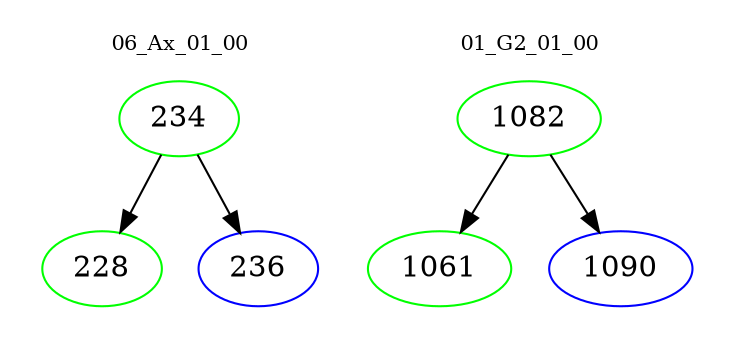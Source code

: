digraph{
subgraph cluster_0 {
color = white
label = "06_Ax_01_00";
fontsize=10;
T0_234 [label="234", color="green"]
T0_234 -> T0_228 [color="black"]
T0_228 [label="228", color="green"]
T0_234 -> T0_236 [color="black"]
T0_236 [label="236", color="blue"]
}
subgraph cluster_1 {
color = white
label = "01_G2_01_00";
fontsize=10;
T1_1082 [label="1082", color="green"]
T1_1082 -> T1_1061 [color="black"]
T1_1061 [label="1061", color="green"]
T1_1082 -> T1_1090 [color="black"]
T1_1090 [label="1090", color="blue"]
}
}
